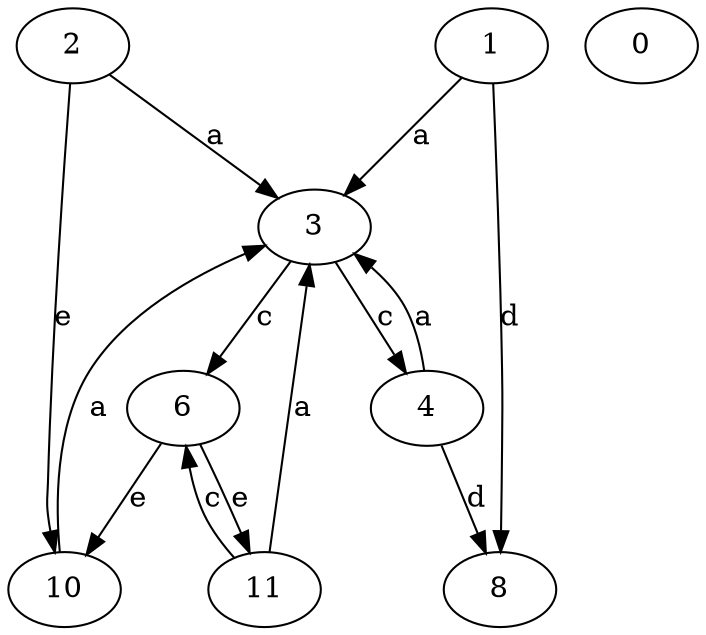 strict digraph  {
2;
3;
0;
4;
6;
1;
8;
10;
11;
2 -> 3  [label=a];
2 -> 10  [label=e];
3 -> 4  [label=c];
3 -> 6  [label=c];
4 -> 3  [label=a];
4 -> 8  [label=d];
6 -> 10  [label=e];
6 -> 11  [label=e];
1 -> 3  [label=a];
1 -> 8  [label=d];
10 -> 3  [label=a];
11 -> 3  [label=a];
11 -> 6  [label=c];
}
